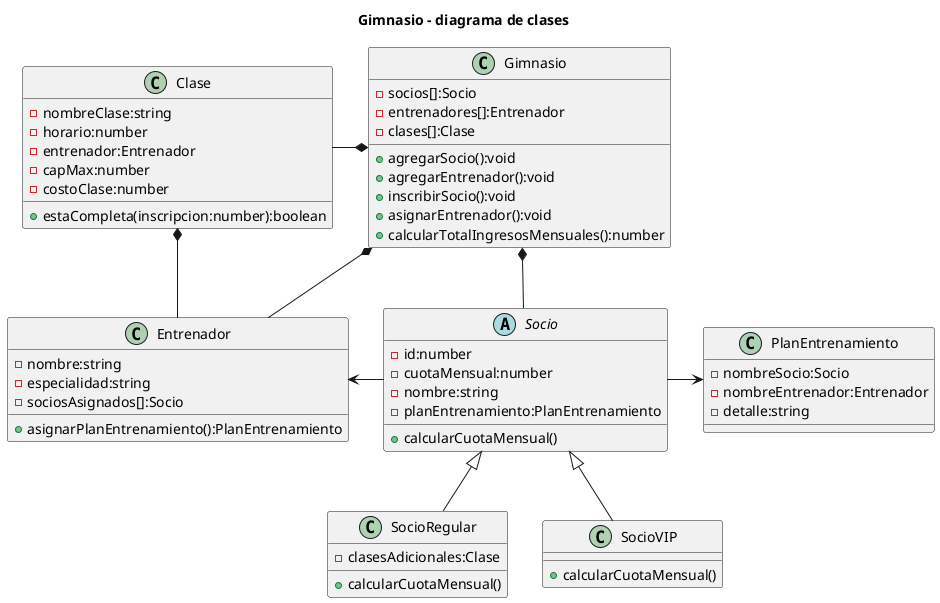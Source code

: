 @startuml Gimnasio

title Gimnasio - diagrama de clases

abstract class Socio{
    -id:number
    -cuotaMensual:number
    -nombre:string
    -planEntrenamiento:PlanEntrenamiento
    +calcularCuotaMensual()
}

class SocioRegular{
    -clasesAdicionales:Clase
    +calcularCuotaMensual()
}

class SocioVIP{
    +calcularCuotaMensual()
    
}

class Entrenador{
    -nombre:string
    -especialidad:string
    -sociosAsignados[]:Socio
    +asignarPlanEntrenamiento():PlanEntrenamiento
}

class PlanEntrenamiento{
    -nombreSocio:Socio
    -nombreEntrenador:Entrenador
    -detalle:string
}
class Clase{
    -nombreClase:string
    -horario:number
    -entrenador:Entrenador
    -capMax:number
    -costoClase:number
    +estaCompleta(inscripcion:number):boolean
    
}

class Gimnasio{
    -socios[]:Socio
    -entrenadores[]:Entrenador
    -clases[]:Clase
    +agregarSocio():void
    +agregarEntrenador():void
    +inscribirSocio():void
    +asignarEntrenador():void
    +calcularTotalIngresosMensuales():number
    
}

'Relaciones:
Socio<|--SocioVIP
Socio<|--SocioRegular
Socio-l->Entrenador
Socio-r->PlanEntrenamiento
Gimnasio*--Socio
Gimnasio*--Entrenador
Gimnasio*-l-Clase
Clase*--Entrenador

@enduml